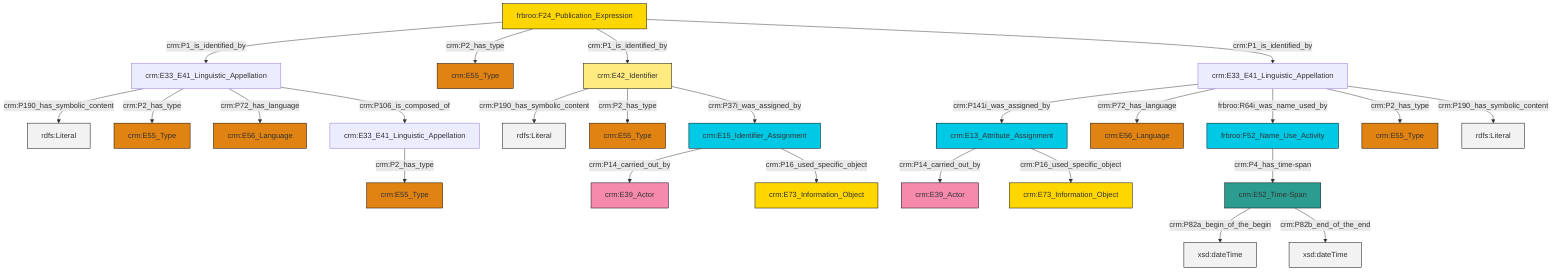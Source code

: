 graph TD
classDef Literal fill:#f2f2f2,stroke:#000000;
classDef CRM_Entity fill:#FFFFFF,stroke:#000000;
classDef Temporal_Entity fill:#00C9E6, stroke:#000000;
classDef Type fill:#E18312, stroke:#000000;
classDef Time-Span fill:#2C9C91, stroke:#000000;
classDef Appellation fill:#FFEB7F, stroke:#000000;
classDef Place fill:#008836, stroke:#000000;
classDef Persistent_Item fill:#B266B2, stroke:#000000;
classDef Conceptual_Object fill:#FFD700, stroke:#000000;
classDef Physical_Thing fill:#D2B48C, stroke:#000000;
classDef Actor fill:#f58aad, stroke:#000000;
classDef PC_Classes fill:#4ce600, stroke:#000000;
classDef Multi fill:#cccccc,stroke:#000000;

0["crm:E52_Time-Span"]:::Time-Span -->|crm:P82a_begin_of_the_begin| 1[xsd:dateTime]:::Literal
4["frbroo:F52_Name_Use_Activity"]:::Temporal_Entity -->|crm:P4_has_time-span| 0["crm:E52_Time-Span"]:::Time-Span
5["crm:E33_E41_Linguistic_Appellation"]:::Default -->|crm:P141i_was_assigned_by| 7["crm:E13_Attribute_Assignment"]:::Temporal_Entity
8["crm:E42_Identifier"]:::Appellation -->|crm:P190_has_symbolic_content| 9[rdfs:Literal]:::Literal
7["crm:E13_Attribute_Assignment"]:::Temporal_Entity -->|crm:P14_carried_out_by| 13["crm:E39_Actor"]:::Actor
16["frbroo:F24_Publication_Expression"]:::Conceptual_Object -->|crm:P1_is_identified_by| 17["crm:E33_E41_Linguistic_Appellation"]:::Default
7["crm:E13_Attribute_Assignment"]:::Temporal_Entity -->|crm:P16_used_specific_object| 20["crm:E73_Information_Object"]:::Conceptual_Object
5["crm:E33_E41_Linguistic_Appellation"]:::Default -->|crm:P72_has_language| 24["crm:E56_Language"]:::Type
8["crm:E42_Identifier"]:::Appellation -->|crm:P2_has_type| 25["crm:E55_Type"]:::Type
8["crm:E42_Identifier"]:::Appellation -->|crm:P37i_was_assigned_by| 18["crm:E15_Identifier_Assignment"]:::Temporal_Entity
5["crm:E33_E41_Linguistic_Appellation"]:::Default -->|frbroo:R64i_was_name_used_by| 4["frbroo:F52_Name_Use_Activity"]:::Temporal_Entity
18["crm:E15_Identifier_Assignment"]:::Temporal_Entity -->|crm:P14_carried_out_by| 11["crm:E39_Actor"]:::Actor
18["crm:E15_Identifier_Assignment"]:::Temporal_Entity -->|crm:P16_used_specific_object| 30["crm:E73_Information_Object"]:::Conceptual_Object
17["crm:E33_E41_Linguistic_Appellation"]:::Default -->|crm:P190_has_symbolic_content| 32[rdfs:Literal]:::Literal
17["crm:E33_E41_Linguistic_Appellation"]:::Default -->|crm:P2_has_type| 33["crm:E55_Type"]:::Type
5["crm:E33_E41_Linguistic_Appellation"]:::Default -->|crm:P2_has_type| 14["crm:E55_Type"]:::Type
16["frbroo:F24_Publication_Expression"]:::Conceptual_Object -->|crm:P2_has_type| 26["crm:E55_Type"]:::Type
17["crm:E33_E41_Linguistic_Appellation"]:::Default -->|crm:P72_has_language| 2["crm:E56_Language"]:::Type
5["crm:E33_E41_Linguistic_Appellation"]:::Default -->|crm:P190_has_symbolic_content| 37[rdfs:Literal]:::Literal
0["crm:E52_Time-Span"]:::Time-Span -->|crm:P82b_end_of_the_end| 38[xsd:dateTime]:::Literal
16["frbroo:F24_Publication_Expression"]:::Conceptual_Object -->|crm:P1_is_identified_by| 8["crm:E42_Identifier"]:::Appellation
17["crm:E33_E41_Linguistic_Appellation"]:::Default -->|crm:P106_is_composed_of| 22["crm:E33_E41_Linguistic_Appellation"]:::Default
16["frbroo:F24_Publication_Expression"]:::Conceptual_Object -->|crm:P1_is_identified_by| 5["crm:E33_E41_Linguistic_Appellation"]:::Default
22["crm:E33_E41_Linguistic_Appellation"]:::Default -->|crm:P2_has_type| 41["crm:E55_Type"]:::Type